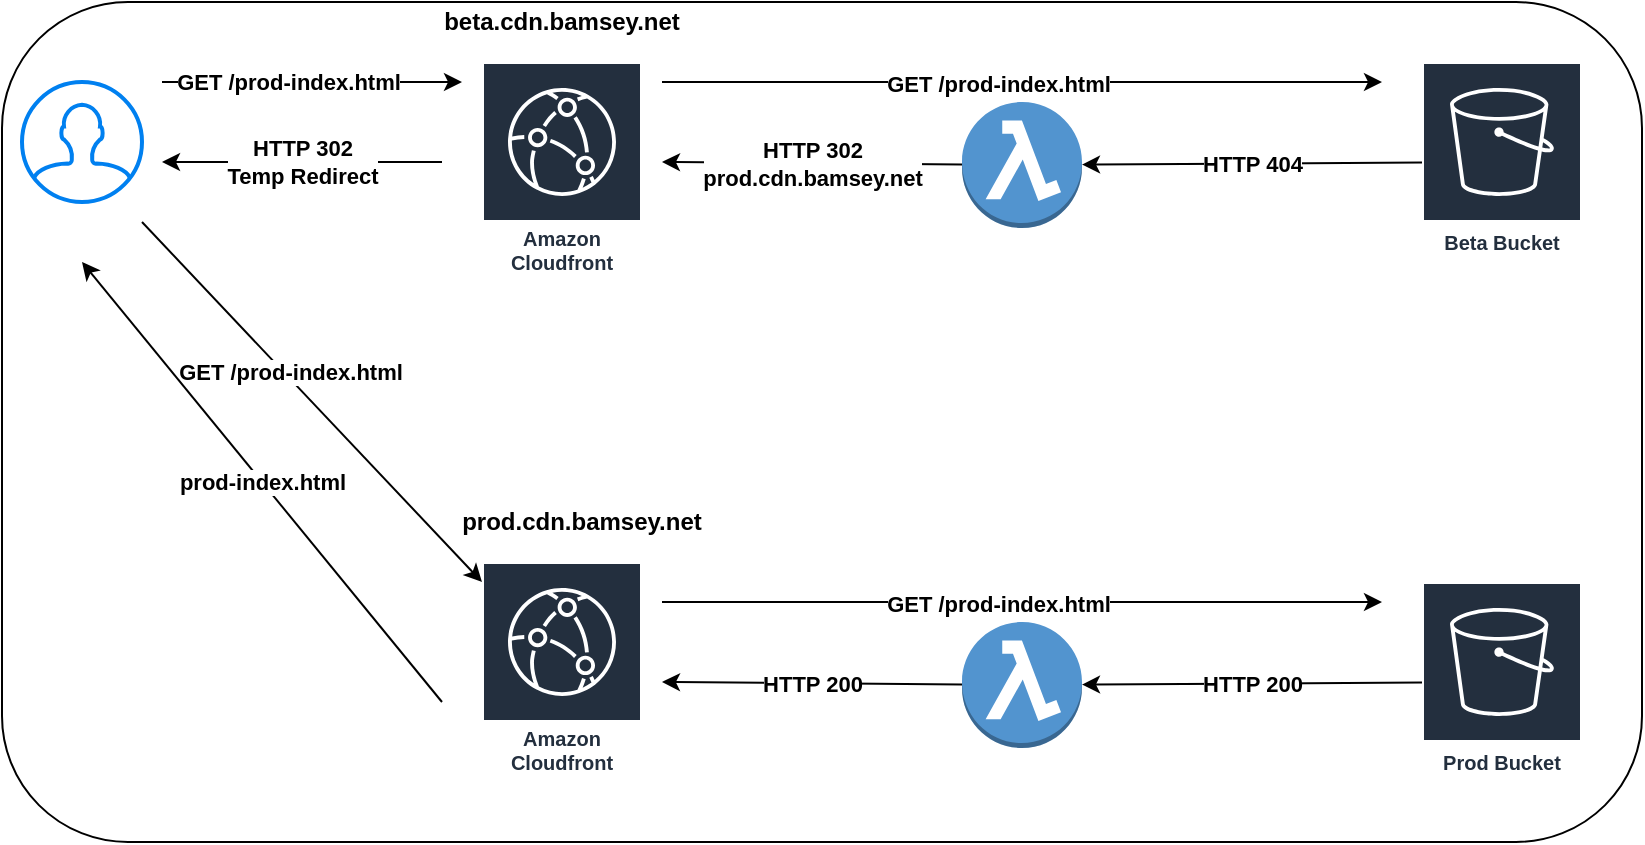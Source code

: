 <mxfile version="13.11.0" type="device"><diagram id="VRGA118HNOHq5Dh9z4pM" name="Page-1"><mxGraphModel dx="1422" dy="734" grid="1" gridSize="10" guides="1" tooltips="1" connect="1" arrows="1" fold="1" page="1" pageScale="1" pageWidth="850" pageHeight="1100" math="0" shadow="0"><root><mxCell id="0"/><mxCell id="1" parent="0"/><mxCell id="fmorcabG8ZFptXTDYRlD-44" value="" style="rounded=1;whiteSpace=wrap;html=1;" parent="1" vertex="1"><mxGeometry y="370" width="820" height="420" as="geometry"/></mxCell><mxCell id="fmorcabG8ZFptXTDYRlD-18" value="Amazon Cloudfront" style="outlineConnect=0;fontColor=#232F3E;gradientColor=none;strokeColor=#ffffff;fillColor=#232F3E;dashed=0;verticalLabelPosition=middle;verticalAlign=bottom;align=center;html=1;whiteSpace=wrap;fontSize=10;fontStyle=1;spacing=3;shape=mxgraph.aws4.productIcon;prIcon=mxgraph.aws4.cloudfront;" parent="1" vertex="1"><mxGeometry x="240" y="400" width="80" height="110" as="geometry"/></mxCell><mxCell id="fmorcabG8ZFptXTDYRlD-19" value="Beta Bucket" style="outlineConnect=0;fontColor=#232F3E;gradientColor=none;strokeColor=#ffffff;fillColor=#232F3E;dashed=0;verticalLabelPosition=middle;verticalAlign=bottom;align=center;html=1;whiteSpace=wrap;fontSize=10;fontStyle=1;spacing=3;shape=mxgraph.aws4.productIcon;prIcon=mxgraph.aws4.s3;" parent="1" vertex="1"><mxGeometry x="710" y="400" width="80" height="100" as="geometry"/></mxCell><mxCell id="fmorcabG8ZFptXTDYRlD-20" value="" style="html=1;verticalLabelPosition=bottom;align=center;labelBackgroundColor=#ffffff;verticalAlign=top;strokeWidth=2;strokeColor=#0080F0;shadow=0;dashed=0;shape=mxgraph.ios7.icons.user;" parent="1" vertex="1"><mxGeometry x="10" y="410" width="60" height="60" as="geometry"/></mxCell><mxCell id="fmorcabG8ZFptXTDYRlD-21" value="" style="endArrow=classic;html=1;" parent="1" edge="1"><mxGeometry width="50" height="50" relative="1" as="geometry"><mxPoint x="80" y="410" as="sourcePoint"/><mxPoint x="230" y="410" as="targetPoint"/></mxGeometry></mxCell><mxCell id="fmorcabG8ZFptXTDYRlD-22" value="&lt;b&gt;GET /prod-index.html&lt;/b&gt;" style="edgeLabel;html=1;align=center;verticalAlign=middle;resizable=0;points=[];" parent="fmorcabG8ZFptXTDYRlD-21" vertex="1" connectable="0"><mxGeometry x="-0.16" relative="1" as="geometry"><mxPoint as="offset"/></mxGeometry></mxCell><mxCell id="fmorcabG8ZFptXTDYRlD-23" value="" style="endArrow=classic;html=1;" parent="1" edge="1"><mxGeometry width="50" height="50" relative="1" as="geometry"><mxPoint x="330" y="410" as="sourcePoint"/><mxPoint x="690" y="410" as="targetPoint"/></mxGeometry></mxCell><mxCell id="fmorcabG8ZFptXTDYRlD-24" value="GET /prod-index.html" style="edgeLabel;html=1;align=center;verticalAlign=middle;resizable=0;points=[];fontStyle=1" parent="fmorcabG8ZFptXTDYRlD-23" vertex="1" connectable="0"><mxGeometry x="-0.067" y="-1" relative="1" as="geometry"><mxPoint as="offset"/></mxGeometry></mxCell><mxCell id="fmorcabG8ZFptXTDYRlD-25" value="&lt;b&gt;HTTP 302&lt;br&gt;prod.cdn.bamsey.net&lt;br&gt;&lt;/b&gt;" style="endArrow=classic;html=1;" parent="1" source="fmorcabG8ZFptXTDYRlD-26" edge="1"><mxGeometry width="50" height="50" relative="1" as="geometry"><mxPoint x="490" y="640" as="sourcePoint"/><mxPoint x="330" y="450" as="targetPoint"/></mxGeometry></mxCell><mxCell id="fmorcabG8ZFptXTDYRlD-26" value="" style="outlineConnect=0;dashed=0;verticalLabelPosition=bottom;verticalAlign=top;align=center;html=1;shape=mxgraph.aws3.lambda_function;fillColor=#5294CF;gradientColor=none;" parent="1" vertex="1"><mxGeometry x="480" y="420" width="60" height="63" as="geometry"/></mxCell><mxCell id="fmorcabG8ZFptXTDYRlD-27" value="HTTP 404" style="endArrow=classic;html=1;fontStyle=1" parent="1" source="fmorcabG8ZFptXTDYRlD-19" target="fmorcabG8ZFptXTDYRlD-26" edge="1"><mxGeometry width="50" height="50" relative="1" as="geometry"><mxPoint x="710" y="450" as="sourcePoint"/><mxPoint x="330" y="450" as="targetPoint"/></mxGeometry></mxCell><mxCell id="fmorcabG8ZFptXTDYRlD-28" value="&lt;b&gt;beta.cdn.bamsey.net&lt;/b&gt;" style="text;html=1;strokeColor=none;fillColor=none;align=center;verticalAlign=middle;whiteSpace=wrap;rounded=0;" parent="1" vertex="1"><mxGeometry x="260" y="370" width="40" height="20" as="geometry"/></mxCell><mxCell id="fmorcabG8ZFptXTDYRlD-29" value="&lt;b&gt;HTTP 302&lt;br&gt;Temp Redirect&lt;br&gt;&lt;/b&gt;" style="endArrow=classic;html=1;" parent="1" edge="1"><mxGeometry width="50" height="50" relative="1" as="geometry"><mxPoint x="220" y="450" as="sourcePoint"/><mxPoint x="80" y="450" as="targetPoint"/></mxGeometry></mxCell><mxCell id="fmorcabG8ZFptXTDYRlD-30" value="Amazon Cloudfront" style="outlineConnect=0;fontColor=#232F3E;gradientColor=none;strokeColor=#ffffff;fillColor=#232F3E;dashed=0;verticalLabelPosition=middle;verticalAlign=bottom;align=center;html=1;whiteSpace=wrap;fontSize=10;fontStyle=1;spacing=3;shape=mxgraph.aws4.productIcon;prIcon=mxgraph.aws4.cloudfront;" parent="1" vertex="1"><mxGeometry x="240" y="650" width="80" height="110" as="geometry"/></mxCell><mxCell id="fmorcabG8ZFptXTDYRlD-31" value="Prod Bucket" style="outlineConnect=0;fontColor=#232F3E;gradientColor=none;strokeColor=#ffffff;fillColor=#232F3E;dashed=0;verticalLabelPosition=middle;verticalAlign=bottom;align=center;html=1;whiteSpace=wrap;fontSize=10;fontStyle=1;spacing=3;shape=mxgraph.aws4.productIcon;prIcon=mxgraph.aws4.s3;" parent="1" vertex="1"><mxGeometry x="710" y="660" width="80" height="100" as="geometry"/></mxCell><mxCell id="fmorcabG8ZFptXTDYRlD-32" value="" style="endArrow=classic;html=1;" parent="1" edge="1"><mxGeometry width="50" height="50" relative="1" as="geometry"><mxPoint x="70" y="480" as="sourcePoint"/><mxPoint x="240" y="660" as="targetPoint"/></mxGeometry></mxCell><mxCell id="fmorcabG8ZFptXTDYRlD-33" value="&lt;b&gt;GET /prod-index.html&lt;/b&gt;" style="edgeLabel;html=1;align=center;verticalAlign=middle;resizable=0;points=[];" parent="fmorcabG8ZFptXTDYRlD-32" vertex="1" connectable="0"><mxGeometry x="-0.16" relative="1" as="geometry"><mxPoint x="2.8" y="-0.4" as="offset"/></mxGeometry></mxCell><mxCell id="fmorcabG8ZFptXTDYRlD-34" value="" style="endArrow=classic;html=1;" parent="1" edge="1"><mxGeometry width="50" height="50" relative="1" as="geometry"><mxPoint x="330" y="670" as="sourcePoint"/><mxPoint x="690" y="670" as="targetPoint"/></mxGeometry></mxCell><mxCell id="fmorcabG8ZFptXTDYRlD-35" value="GET /prod-index.html" style="edgeLabel;html=1;align=center;verticalAlign=middle;resizable=0;points=[];fontStyle=1" parent="fmorcabG8ZFptXTDYRlD-34" vertex="1" connectable="0"><mxGeometry x="-0.067" y="-1" relative="1" as="geometry"><mxPoint as="offset"/></mxGeometry></mxCell><mxCell id="fmorcabG8ZFptXTDYRlD-36" value="&lt;b&gt;HTTP 200&lt;/b&gt;" style="endArrow=classic;html=1;" parent="1" source="fmorcabG8ZFptXTDYRlD-37" edge="1"><mxGeometry width="50" height="50" relative="1" as="geometry"><mxPoint x="490" y="900" as="sourcePoint"/><mxPoint x="330" y="710" as="targetPoint"/></mxGeometry></mxCell><mxCell id="fmorcabG8ZFptXTDYRlD-37" value="" style="outlineConnect=0;dashed=0;verticalLabelPosition=bottom;verticalAlign=top;align=center;html=1;shape=mxgraph.aws3.lambda_function;fillColor=#5294CF;gradientColor=none;" parent="1" vertex="1"><mxGeometry x="480" y="680" width="60" height="63" as="geometry"/></mxCell><mxCell id="fmorcabG8ZFptXTDYRlD-38" value="HTTP 200" style="endArrow=classic;html=1;fontStyle=1" parent="1" source="fmorcabG8ZFptXTDYRlD-31" target="fmorcabG8ZFptXTDYRlD-37" edge="1"><mxGeometry width="50" height="50" relative="1" as="geometry"><mxPoint x="710" y="710" as="sourcePoint"/><mxPoint x="330" y="710" as="targetPoint"/></mxGeometry></mxCell><mxCell id="fmorcabG8ZFptXTDYRlD-39" value="&lt;b&gt;prod.cdn.bamsey.net&lt;/b&gt;" style="text;html=1;strokeColor=none;fillColor=none;align=center;verticalAlign=middle;whiteSpace=wrap;rounded=0;" parent="1" vertex="1"><mxGeometry x="270" y="620" width="40" height="20" as="geometry"/></mxCell><mxCell id="fmorcabG8ZFptXTDYRlD-40" value="&lt;b&gt;prod-index.html&lt;/b&gt;" style="endArrow=classic;html=1;" parent="1" edge="1"><mxGeometry width="50" height="50" relative="1" as="geometry"><mxPoint x="220" y="720" as="sourcePoint"/><mxPoint x="40" y="500" as="targetPoint"/></mxGeometry></mxCell></root></mxGraphModel></diagram></mxfile>